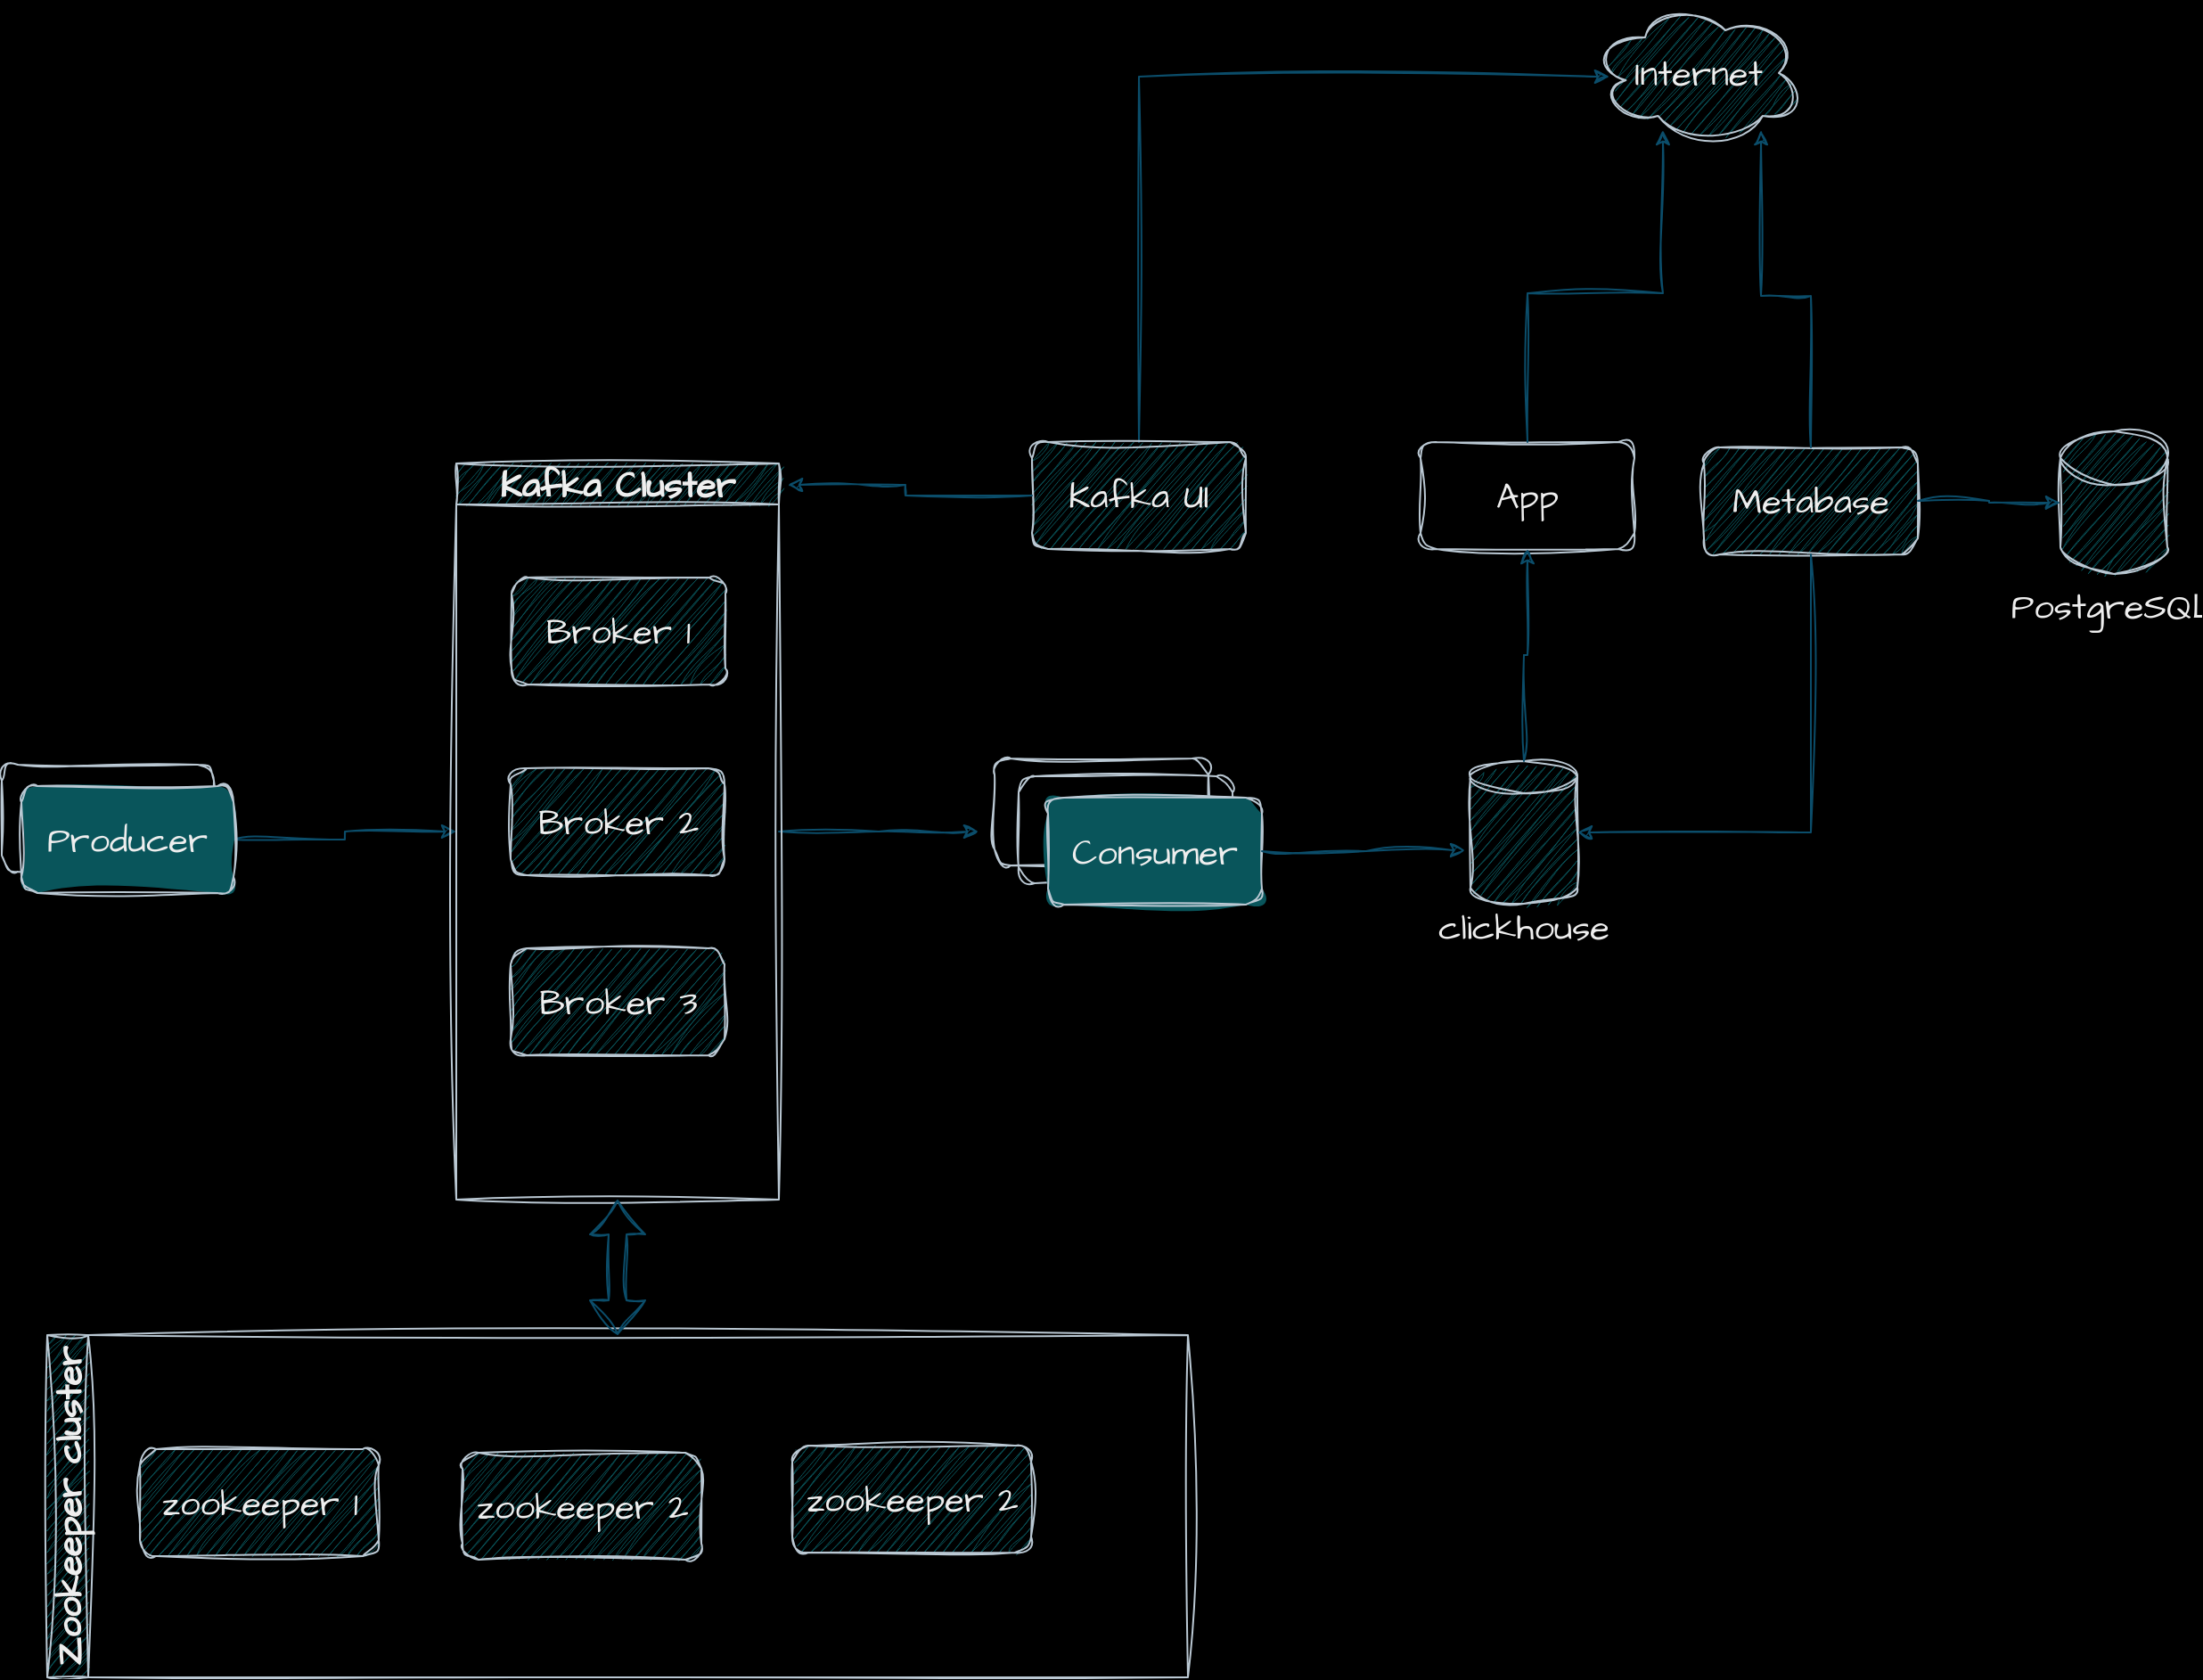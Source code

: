 <mxfile version="22.1.21" type="device">
  <diagram name="Page-1" id="LhSy8hawObcoAlytBX5X">
    <mxGraphModel dx="1834" dy="1159" grid="0" gridSize="10" guides="1" tooltips="1" connect="1" arrows="1" fold="1" page="0" pageScale="1" pageWidth="850" pageHeight="1100" background="#000000" math="0" shadow="0">
      <root>
        <mxCell id="0" />
        <mxCell id="1" parent="0" />
        <mxCell id="jTg4sjXAMKrsnU7pSOXe-19" style="edgeStyle=orthogonalEdgeStyle;rounded=0;sketch=1;hachureGap=4;jiggle=2;curveFitting=1;orthogonalLoop=1;jettySize=auto;html=1;entryX=0;entryY=0.5;entryDx=0;entryDy=0;strokeColor=#0B4D6A;fontFamily=Architects Daughter;fontSource=https%3A%2F%2Ffonts.googleapis.com%2Fcss%3Ffamily%3DArchitects%2BDaughter;fontSize=16;labelBackgroundColor=none;fontColor=default;" edge="1" parent="1" source="jTg4sjXAMKrsnU7pSOXe-53" target="jTg4sjXAMKrsnU7pSOXe-9">
          <mxGeometry relative="1" as="geometry">
            <mxPoint x="-107" y="243" as="sourcePoint" />
          </mxGeometry>
        </mxCell>
        <mxCell id="jTg4sjXAMKrsnU7pSOXe-27" style="edgeStyle=orthogonalEdgeStyle;rounded=0;sketch=1;hachureGap=4;jiggle=2;curveFitting=1;orthogonalLoop=1;jettySize=auto;html=1;strokeColor=#0B4D6A;fontFamily=Architects Daughter;fontSource=https%3A%2F%2Ffonts.googleapis.com%2Fcss%3Ffamily%3DArchitects%2BDaughter;fontSize=16;labelBackgroundColor=none;fontColor=default;" edge="1" parent="1" source="jTg4sjXAMKrsnU7pSOXe-9">
          <mxGeometry relative="1" as="geometry">
            <mxPoint x="319" y="246.5" as="targetPoint" />
          </mxGeometry>
        </mxCell>
        <mxCell id="jTg4sjXAMKrsnU7pSOXe-9" value="Kafka Cluster" style="swimlane;whiteSpace=wrap;html=1;sketch=1;hachureGap=4;jiggle=2;curveFitting=1;strokeColor=#BAC8D3;fontFamily=Architects Daughter;fontSource=https%3A%2F%2Ffonts.googleapis.com%2Fcss%3Ffamily%3DArchitects%2BDaughter;fontSize=20;fontColor=#EEEEEE;fillColor=#09555B;labelBackgroundColor=none;" vertex="1" parent="1">
          <mxGeometry x="26" y="40" width="181" height="413" as="geometry" />
        </mxCell>
        <mxCell id="jTg4sjXAMKrsnU7pSOXe-10" value="Broker 1" style="rounded=1;whiteSpace=wrap;html=1;sketch=1;hachureGap=4;jiggle=2;curveFitting=1;strokeColor=#BAC8D3;fontFamily=Architects Daughter;fontSource=https%3A%2F%2Ffonts.googleapis.com%2Fcss%3Ffamily%3DArchitects%2BDaughter;fontSize=20;fontColor=#EEEEEE;fillColor=#09555B;labelBackgroundColor=none;" vertex="1" parent="jTg4sjXAMKrsnU7pSOXe-9">
          <mxGeometry x="31" y="64" width="120" height="60" as="geometry" />
        </mxCell>
        <mxCell id="jTg4sjXAMKrsnU7pSOXe-11" value="Broker 2" style="rounded=1;whiteSpace=wrap;html=1;sketch=1;hachureGap=4;jiggle=2;curveFitting=1;strokeColor=#BAC8D3;fontFamily=Architects Daughter;fontSource=https%3A%2F%2Ffonts.googleapis.com%2Fcss%3Ffamily%3DArchitects%2BDaughter;fontSize=20;fontColor=#EEEEEE;fillColor=#09555B;labelBackgroundColor=none;" vertex="1" parent="jTg4sjXAMKrsnU7pSOXe-9">
          <mxGeometry x="30.5" y="171" width="120" height="60" as="geometry" />
        </mxCell>
        <mxCell id="jTg4sjXAMKrsnU7pSOXe-12" value="Broker 3" style="rounded=1;whiteSpace=wrap;html=1;sketch=1;hachureGap=4;jiggle=2;curveFitting=1;strokeColor=#BAC8D3;fontFamily=Architects Daughter;fontSource=https%3A%2F%2Ffonts.googleapis.com%2Fcss%3Ffamily%3DArchitects%2BDaughter;fontSize=20;fontColor=#EEEEEE;fillColor=#09555B;labelBackgroundColor=none;" vertex="1" parent="jTg4sjXAMKrsnU7pSOXe-9">
          <mxGeometry x="30.5" y="272" width="120" height="60" as="geometry" />
        </mxCell>
        <mxCell id="jTg4sjXAMKrsnU7pSOXe-13" value="Zookeeper cluster" style="swimlane;horizontal=0;whiteSpace=wrap;html=1;sketch=1;hachureGap=4;jiggle=2;curveFitting=1;strokeColor=#BAC8D3;fontFamily=Architects Daughter;fontSource=https%3A%2F%2Ffonts.googleapis.com%2Fcss%3Ffamily%3DArchitects%2BDaughter;fontSize=20;fontColor=#EEEEEE;fillColor=#09555B;labelBackgroundColor=none;" vertex="1" parent="1">
          <mxGeometry x="-203.5" y="529" width="640" height="192" as="geometry" />
        </mxCell>
        <mxCell id="jTg4sjXAMKrsnU7pSOXe-15" value="zookeeper 1" style="rounded=1;whiteSpace=wrap;html=1;sketch=1;hachureGap=4;jiggle=2;curveFitting=1;strokeColor=#BAC8D3;fontFamily=Architects Daughter;fontSource=https%3A%2F%2Ffonts.googleapis.com%2Fcss%3Ffamily%3DArchitects%2BDaughter;fontSize=20;fontColor=#EEEEEE;fillColor=#09555B;labelBackgroundColor=none;" vertex="1" parent="jTg4sjXAMKrsnU7pSOXe-13">
          <mxGeometry x="52" y="64" width="134" height="60" as="geometry" />
        </mxCell>
        <mxCell id="jTg4sjXAMKrsnU7pSOXe-16" value="zookeeper 2" style="rounded=1;whiteSpace=wrap;html=1;sketch=1;hachureGap=4;jiggle=2;curveFitting=1;strokeColor=#BAC8D3;fontFamily=Architects Daughter;fontSource=https%3A%2F%2Ffonts.googleapis.com%2Fcss%3Ffamily%3DArchitects%2BDaughter;fontSize=20;fontColor=#EEEEEE;fillColor=#09555B;labelBackgroundColor=none;" vertex="1" parent="jTg4sjXAMKrsnU7pSOXe-13">
          <mxGeometry x="233" y="66" width="134" height="60" as="geometry" />
        </mxCell>
        <mxCell id="jTg4sjXAMKrsnU7pSOXe-17" value="zookeeper 2" style="rounded=1;whiteSpace=wrap;html=1;sketch=1;hachureGap=4;jiggle=2;curveFitting=1;strokeColor=#BAC8D3;fontFamily=Architects Daughter;fontSource=https%3A%2F%2Ffonts.googleapis.com%2Fcss%3Ffamily%3DArchitects%2BDaughter;fontSize=20;fontColor=#EEEEEE;fillColor=#09555B;labelBackgroundColor=none;" vertex="1" parent="jTg4sjXAMKrsnU7pSOXe-13">
          <mxGeometry x="418" y="62" width="134" height="60" as="geometry" />
        </mxCell>
        <mxCell id="jTg4sjXAMKrsnU7pSOXe-18" value="" style="shape=flexArrow;endArrow=classic;startArrow=classic;html=1;rounded=0;sketch=1;hachureGap=4;jiggle=2;curveFitting=1;strokeColor=#0B4D6A;fontFamily=Architects Daughter;fontSource=https%3A%2F%2Ffonts.googleapis.com%2Fcss%3Ffamily%3DArchitects%2BDaughter;fontSize=16;exitX=0.5;exitY=0;exitDx=0;exitDy=0;entryX=0.5;entryY=1;entryDx=0;entryDy=0;labelBackgroundColor=none;fontColor=default;" edge="1" parent="1" source="jTg4sjXAMKrsnU7pSOXe-13" target="jTg4sjXAMKrsnU7pSOXe-9">
          <mxGeometry width="100" height="100" relative="1" as="geometry">
            <mxPoint x="362" y="430" as="sourcePoint" />
            <mxPoint x="462" y="330" as="targetPoint" />
          </mxGeometry>
        </mxCell>
        <mxCell id="jTg4sjXAMKrsnU7pSOXe-26" value="" style="group;labelBackgroundColor=none;fontColor=#EEEEEE;" vertex="1" connectable="0" parent="1">
          <mxGeometry x="328" y="205.5" width="150" height="82" as="geometry" />
        </mxCell>
        <mxCell id="jTg4sjXAMKrsnU7pSOXe-23" value="" style="rounded=1;whiteSpace=wrap;html=1;sketch=1;hachureGap=4;jiggle=2;curveFitting=1;strokeColor=#BAC8D3;fontFamily=Architects Daughter;fontSource=https%3A%2F%2Ffonts.googleapis.com%2Fcss%3Ffamily%3DArchitects%2BDaughter;fontSize=20;fontColor=#EEEEEE;fillColor=none;labelBackgroundColor=none;" vertex="1" parent="jTg4sjXAMKrsnU7pSOXe-26">
          <mxGeometry width="120" height="60" as="geometry" />
        </mxCell>
        <mxCell id="jTg4sjXAMKrsnU7pSOXe-24" value="" style="rounded=1;whiteSpace=wrap;html=1;sketch=1;hachureGap=4;jiggle=2;curveFitting=1;strokeColor=#BAC8D3;fontFamily=Architects Daughter;fontSource=https%3A%2F%2Ffonts.googleapis.com%2Fcss%3Ffamily%3DArchitects%2BDaughter;fontSize=20;fontColor=#EEEEEE;fillColor=none;labelBackgroundColor=none;" vertex="1" parent="jTg4sjXAMKrsnU7pSOXe-26">
          <mxGeometry x="13.5" y="10" width="120" height="60" as="geometry" />
        </mxCell>
        <mxCell id="jTg4sjXAMKrsnU7pSOXe-25" value="Consumer" style="rounded=1;whiteSpace=wrap;html=1;sketch=1;hachureGap=4;jiggle=2;curveFitting=1;strokeColor=#BAC8D3;fontFamily=Architects Daughter;fontSource=https%3A%2F%2Ffonts.googleapis.com%2Fcss%3Ffamily%3DArchitects%2BDaughter;fontSize=20;fontColor=#EEEEEE;fillColor=#09555B;fillStyle=solid;labelBackgroundColor=none;" vertex="1" parent="jTg4sjXAMKrsnU7pSOXe-26">
          <mxGeometry x="30" y="22" width="120" height="60" as="geometry" />
        </mxCell>
        <mxCell id="jTg4sjXAMKrsnU7pSOXe-31" value="" style="group;labelBackgroundColor=none;fontColor=#EEEEEE;" vertex="1" connectable="0" parent="1">
          <mxGeometry x="595" y="207" width="60" height="108" as="geometry" />
        </mxCell>
        <mxCell id="jTg4sjXAMKrsnU7pSOXe-29" value="" style="shape=cylinder3;whiteSpace=wrap;html=1;boundedLbl=1;backgroundOutline=1;size=9;sketch=1;hachureGap=4;jiggle=2;curveFitting=1;strokeColor=#BAC8D3;fontFamily=Architects Daughter;fontSource=https%3A%2F%2Ffonts.googleapis.com%2Fcss%3Ffamily%3DArchitects%2BDaughter;fontSize=20;fontColor=#EEEEEE;fillColor=#09555B;labelBackgroundColor=none;" vertex="1" parent="jTg4sjXAMKrsnU7pSOXe-31">
          <mxGeometry width="60" height="80" as="geometry" />
        </mxCell>
        <mxCell id="jTg4sjXAMKrsnU7pSOXe-30" value="clickhouse" style="text;html=1;strokeColor=none;fillColor=none;align=center;verticalAlign=middle;whiteSpace=wrap;rounded=0;fontSize=20;fontFamily=Architects Daughter;fontColor=#EEEEEE;labelBackgroundColor=none;" vertex="1" parent="jTg4sjXAMKrsnU7pSOXe-31">
          <mxGeometry y="78" width="60" height="30" as="geometry" />
        </mxCell>
        <mxCell id="jTg4sjXAMKrsnU7pSOXe-32" style="edgeStyle=orthogonalEdgeStyle;rounded=0;sketch=1;hachureGap=4;jiggle=2;curveFitting=1;orthogonalLoop=1;jettySize=auto;html=1;entryX=-0.05;entryY=0.625;entryDx=0;entryDy=0;entryPerimeter=0;strokeColor=#0B4D6A;fontFamily=Architects Daughter;fontSource=https%3A%2F%2Ffonts.googleapis.com%2Fcss%3Ffamily%3DArchitects%2BDaughter;fontSize=16;labelBackgroundColor=none;fontColor=default;" edge="1" parent="1" source="jTg4sjXAMKrsnU7pSOXe-25" target="jTg4sjXAMKrsnU7pSOXe-29">
          <mxGeometry relative="1" as="geometry" />
        </mxCell>
        <mxCell id="jTg4sjXAMKrsnU7pSOXe-33" value="App" style="rounded=1;whiteSpace=wrap;html=1;sketch=1;hachureGap=4;jiggle=2;curveFitting=1;strokeColor=#BAC8D3;fontFamily=Architects Daughter;fontSource=https%3A%2F%2Ffonts.googleapis.com%2Fcss%3Ffamily%3DArchitects%2BDaughter;fontSize=20;fontColor=#EEEEEE;fillColor=none;labelBackgroundColor=none;" vertex="1" parent="1">
          <mxGeometry x="567" y="28" width="120" height="60" as="geometry" />
        </mxCell>
        <mxCell id="jTg4sjXAMKrsnU7pSOXe-34" style="edgeStyle=orthogonalEdgeStyle;rounded=0;sketch=1;hachureGap=4;jiggle=2;curveFitting=1;orthogonalLoop=1;jettySize=auto;html=1;strokeColor=#0B4D6A;fontFamily=Architects Daughter;fontSource=https%3A%2F%2Ffonts.googleapis.com%2Fcss%3Ffamily%3DArchitects%2BDaughter;fontSize=16;labelBackgroundColor=none;fontColor=default;" edge="1" parent="1" source="jTg4sjXAMKrsnU7pSOXe-29" target="jTg4sjXAMKrsnU7pSOXe-33">
          <mxGeometry relative="1" as="geometry" />
        </mxCell>
        <mxCell id="jTg4sjXAMKrsnU7pSOXe-35" value="Internet" style="ellipse;shape=cloud;whiteSpace=wrap;html=1;sketch=1;hachureGap=4;jiggle=2;curveFitting=1;strokeColor=#BAC8D3;fontFamily=Architects Daughter;fontSource=https%3A%2F%2Ffonts.googleapis.com%2Fcss%3Ffamily%3DArchitects%2BDaughter;fontSize=20;fontColor=#EEEEEE;fillColor=#09555B;labelBackgroundColor=none;" vertex="1" parent="1">
          <mxGeometry x="663" y="-219" width="120" height="80" as="geometry" />
        </mxCell>
        <mxCell id="jTg4sjXAMKrsnU7pSOXe-36" style="edgeStyle=orthogonalEdgeStyle;rounded=0;sketch=1;hachureGap=4;jiggle=2;curveFitting=1;orthogonalLoop=1;jettySize=auto;html=1;entryX=0.333;entryY=0.9;entryDx=0;entryDy=0;entryPerimeter=0;strokeColor=#0B4D6A;fontFamily=Architects Daughter;fontSource=https%3A%2F%2Ffonts.googleapis.com%2Fcss%3Ffamily%3DArchitects%2BDaughter;fontSize=16;labelBackgroundColor=none;fontColor=default;" edge="1" parent="1" source="jTg4sjXAMKrsnU7pSOXe-33" target="jTg4sjXAMKrsnU7pSOXe-35">
          <mxGeometry relative="1" as="geometry" />
        </mxCell>
        <mxCell id="jTg4sjXAMKrsnU7pSOXe-38" value="Metabase" style="rounded=1;whiteSpace=wrap;html=1;sketch=1;hachureGap=4;jiggle=2;curveFitting=1;strokeColor=#BAC8D3;fontFamily=Architects Daughter;fontSource=https%3A%2F%2Ffonts.googleapis.com%2Fcss%3Ffamily%3DArchitects%2BDaughter;fontSize=20;fontColor=#EEEEEE;fillColor=#09555B;labelBackgroundColor=none;" vertex="1" parent="1">
          <mxGeometry x="726" y="31" width="120" height="60" as="geometry" />
        </mxCell>
        <mxCell id="jTg4sjXAMKrsnU7pSOXe-40" style="edgeStyle=orthogonalEdgeStyle;rounded=0;sketch=1;hachureGap=4;jiggle=2;curveFitting=1;orthogonalLoop=1;jettySize=auto;html=1;entryX=0.792;entryY=0.9;entryDx=0;entryDy=0;entryPerimeter=0;strokeColor=#0B4D6A;fontFamily=Architects Daughter;fontSource=https%3A%2F%2Ffonts.googleapis.com%2Fcss%3Ffamily%3DArchitects%2BDaughter;fontSize=16;labelBackgroundColor=none;fontColor=default;" edge="1" parent="1" source="jTg4sjXAMKrsnU7pSOXe-38" target="jTg4sjXAMKrsnU7pSOXe-35">
          <mxGeometry relative="1" as="geometry" />
        </mxCell>
        <mxCell id="jTg4sjXAMKrsnU7pSOXe-41" style="edgeStyle=orthogonalEdgeStyle;rounded=0;sketch=1;hachureGap=4;jiggle=2;curveFitting=1;orthogonalLoop=1;jettySize=auto;html=1;entryX=1;entryY=0.5;entryDx=0;entryDy=0;entryPerimeter=0;strokeColor=#0B4D6A;fontFamily=Architects Daughter;fontSource=https%3A%2F%2Ffonts.googleapis.com%2Fcss%3Ffamily%3DArchitects%2BDaughter;fontSize=16;exitX=0.5;exitY=1;exitDx=0;exitDy=0;labelBackgroundColor=none;fontColor=default;" edge="1" parent="1" source="jTg4sjXAMKrsnU7pSOXe-38" target="jTg4sjXAMKrsnU7pSOXe-29">
          <mxGeometry relative="1" as="geometry" />
        </mxCell>
        <mxCell id="jTg4sjXAMKrsnU7pSOXe-44" value="" style="group;labelBackgroundColor=none;fontColor=#EEEEEE;" vertex="1" connectable="0" parent="1">
          <mxGeometry x="926" y="22" width="60" height="113" as="geometry" />
        </mxCell>
        <mxCell id="jTg4sjXAMKrsnU7pSOXe-42" value="" style="shape=cylinder3;whiteSpace=wrap;html=1;boundedLbl=1;backgroundOutline=1;size=15;sketch=1;hachureGap=4;jiggle=2;curveFitting=1;strokeColor=#BAC8D3;fontFamily=Architects Daughter;fontSource=https%3A%2F%2Ffonts.googleapis.com%2Fcss%3Ffamily%3DArchitects%2BDaughter;fontSize=20;fontColor=#EEEEEE;fillColor=#09555B;labelBackgroundColor=none;" vertex="1" parent="jTg4sjXAMKrsnU7pSOXe-44">
          <mxGeometry width="60" height="80" as="geometry" />
        </mxCell>
        <mxCell id="jTg4sjXAMKrsnU7pSOXe-43" value="PostgreSQL" style="text;html=1;strokeColor=none;fillColor=none;align=center;verticalAlign=middle;whiteSpace=wrap;rounded=0;fontSize=20;fontFamily=Architects Daughter;fontColor=#EEEEEE;labelBackgroundColor=none;" vertex="1" parent="jTg4sjXAMKrsnU7pSOXe-44">
          <mxGeometry y="83" width="60" height="30" as="geometry" />
        </mxCell>
        <mxCell id="jTg4sjXAMKrsnU7pSOXe-45" style="edgeStyle=orthogonalEdgeStyle;rounded=0;sketch=1;hachureGap=4;jiggle=2;curveFitting=1;orthogonalLoop=1;jettySize=auto;html=1;entryX=0;entryY=0.5;entryDx=0;entryDy=0;entryPerimeter=0;strokeColor=#0B4D6A;fontFamily=Architects Daughter;fontSource=https%3A%2F%2Ffonts.googleapis.com%2Fcss%3Ffamily%3DArchitects%2BDaughter;fontSize=16;labelBackgroundColor=none;fontColor=default;" edge="1" parent="1" source="jTg4sjXAMKrsnU7pSOXe-38" target="jTg4sjXAMKrsnU7pSOXe-42">
          <mxGeometry relative="1" as="geometry" />
        </mxCell>
        <mxCell id="jTg4sjXAMKrsnU7pSOXe-51" style="edgeStyle=orthogonalEdgeStyle;rounded=0;sketch=1;hachureGap=4;jiggle=2;curveFitting=1;orthogonalLoop=1;jettySize=auto;html=1;exitX=0.5;exitY=0;exitDx=0;exitDy=0;strokeColor=#0B4D6A;fontFamily=Architects Daughter;fontSource=https%3A%2F%2Ffonts.googleapis.com%2Fcss%3Ffamily%3DArchitects%2BDaughter;fontSize=16;entryX=0.083;entryY=0.525;entryDx=0;entryDy=0;entryPerimeter=0;labelBackgroundColor=none;fontColor=default;" edge="1" parent="1" source="jTg4sjXAMKrsnU7pSOXe-46" target="jTg4sjXAMKrsnU7pSOXe-35">
          <mxGeometry relative="1" as="geometry">
            <mxPoint x="409" y="-175" as="targetPoint" />
            <Array as="points">
              <mxPoint x="409" y="-177" />
            </Array>
          </mxGeometry>
        </mxCell>
        <mxCell id="jTg4sjXAMKrsnU7pSOXe-46" value="Kafka UI" style="rounded=1;whiteSpace=wrap;html=1;sketch=1;hachureGap=4;jiggle=2;curveFitting=1;strokeColor=#BAC8D3;fontFamily=Architects Daughter;fontSource=https%3A%2F%2Ffonts.googleapis.com%2Fcss%3Ffamily%3DArchitects%2BDaughter;fontSize=20;fontColor=#EEEEEE;fillColor=#09555B;labelBackgroundColor=none;" vertex="1" parent="1">
          <mxGeometry x="349" y="28" width="120" height="60" as="geometry" />
        </mxCell>
        <mxCell id="jTg4sjXAMKrsnU7pSOXe-47" style="edgeStyle=orthogonalEdgeStyle;rounded=0;sketch=1;hachureGap=4;jiggle=2;curveFitting=1;orthogonalLoop=1;jettySize=auto;html=1;entryX=1.028;entryY=0.029;entryDx=0;entryDy=0;entryPerimeter=0;strokeColor=#0B4D6A;fontFamily=Architects Daughter;fontSource=https%3A%2F%2Ffonts.googleapis.com%2Fcss%3Ffamily%3DArchitects%2BDaughter;fontSize=16;labelBackgroundColor=none;fontColor=default;" edge="1" parent="1" source="jTg4sjXAMKrsnU7pSOXe-46" target="jTg4sjXAMKrsnU7pSOXe-9">
          <mxGeometry relative="1" as="geometry" />
        </mxCell>
        <mxCell id="jTg4sjXAMKrsnU7pSOXe-54" value="" style="group;labelBackgroundColor=none;fontColor=#EEEEEE;" vertex="1" connectable="0" parent="1">
          <mxGeometry x="-229" y="209" width="130" height="72" as="geometry" />
        </mxCell>
        <mxCell id="jTg4sjXAMKrsnU7pSOXe-52" value="" style="rounded=1;whiteSpace=wrap;html=1;sketch=1;hachureGap=4;jiggle=2;curveFitting=1;strokeColor=#BAC8D3;fontFamily=Architects Daughter;fontSource=https%3A%2F%2Ffonts.googleapis.com%2Fcss%3Ffamily%3DArchitects%2BDaughter;fontSize=20;fontColor=#EEEEEE;fillColor=none;labelBackgroundColor=none;" vertex="1" parent="jTg4sjXAMKrsnU7pSOXe-54">
          <mxGeometry width="119" height="60" as="geometry" />
        </mxCell>
        <mxCell id="jTg4sjXAMKrsnU7pSOXe-53" value="Producer" style="rounded=1;whiteSpace=wrap;html=1;sketch=1;hachureGap=4;jiggle=2;curveFitting=1;strokeColor=#BAC8D3;fontFamily=Architects Daughter;fontSource=https%3A%2F%2Ffonts.googleapis.com%2Fcss%3Ffamily%3DArchitects%2BDaughter;fontSize=20;fontColor=#EEEEEE;fillColor=#09555B;fillStyle=solid;labelBackgroundColor=none;" vertex="1" parent="jTg4sjXAMKrsnU7pSOXe-54">
          <mxGeometry x="11" y="12" width="119" height="60" as="geometry" />
        </mxCell>
      </root>
    </mxGraphModel>
  </diagram>
</mxfile>
